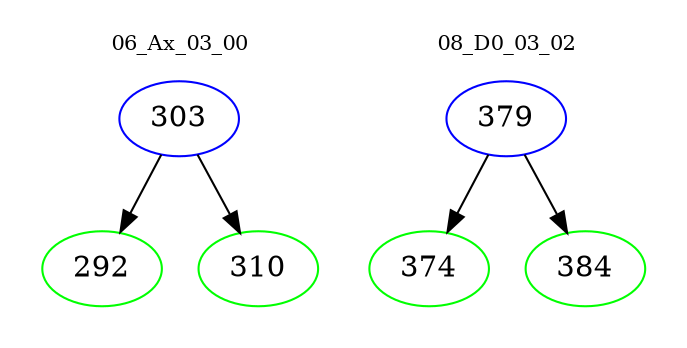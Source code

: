 digraph{
subgraph cluster_0 {
color = white
label = "06_Ax_03_00";
fontsize=10;
T0_303 [label="303", color="blue"]
T0_303 -> T0_292 [color="black"]
T0_292 [label="292", color="green"]
T0_303 -> T0_310 [color="black"]
T0_310 [label="310", color="green"]
}
subgraph cluster_1 {
color = white
label = "08_D0_03_02";
fontsize=10;
T1_379 [label="379", color="blue"]
T1_379 -> T1_374 [color="black"]
T1_374 [label="374", color="green"]
T1_379 -> T1_384 [color="black"]
T1_384 [label="384", color="green"]
}
}
